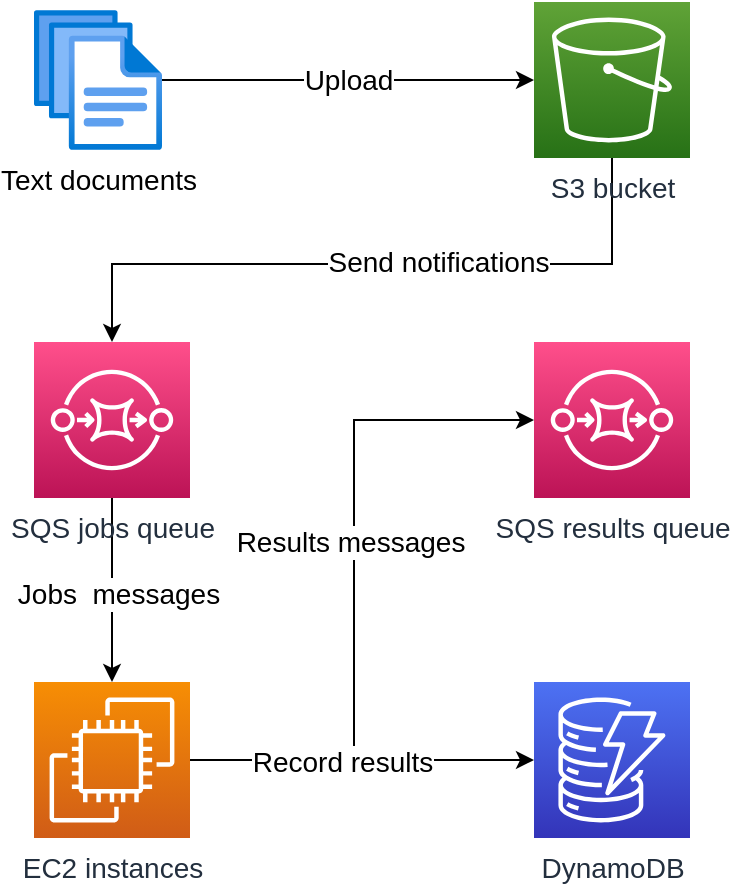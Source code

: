 <mxfile version="16.1.0" type="github"><diagram id="H6a6_XANF-MBOKgx48TN" name="Page-1"><mxGraphModel dx="946" dy="589" grid="1" gridSize="10" guides="1" tooltips="1" connect="1" arrows="1" fold="1" page="1" pageScale="1" pageWidth="827" pageHeight="1169" background="#ffffff" math="0" shadow="0"><root><mxCell id="0"/><mxCell id="1" parent="0"/><mxCell id="xap1ZQhslHR1FO6LcGJ1-21" style="edgeStyle=orthogonalEdgeStyle;rounded=0;orthogonalLoop=1;jettySize=auto;html=1;fontSize=14;" parent="1" source="xap1ZQhslHR1FO6LcGJ1-1" target="xap1ZQhslHR1FO6LcGJ1-5" edge="1"><mxGeometry relative="1" as="geometry"><Array as="points"><mxPoint x="250" y="489"/><mxPoint x="250" y="319"/></Array></mxGeometry></mxCell><mxCell id="xap1ZQhslHR1FO6LcGJ1-22" value="Results messages" style="edgeLabel;html=1;align=center;verticalAlign=middle;resizable=0;points=[];fontSize=14;" parent="xap1ZQhslHR1FO6LcGJ1-21" vertex="1" connectable="0"><mxGeometry x="0.118" y="2" relative="1" as="geometry"><mxPoint as="offset"/></mxGeometry></mxCell><mxCell id="xap1ZQhslHR1FO6LcGJ1-1" value="EC2 instances" style="sketch=0;points=[[0,0,0],[0.25,0,0],[0.5,0,0],[0.75,0,0],[1,0,0],[0,1,0],[0.25,1,0],[0.5,1,0],[0.75,1,0],[1,1,0],[0,0.25,0],[0,0.5,0],[0,0.75,0],[1,0.25,0],[1,0.5,0],[1,0.75,0]];outlineConnect=0;fontColor=#232F3E;gradientColor=#F78E04;gradientDirection=north;fillColor=#D05C17;strokeColor=#ffffff;dashed=0;verticalLabelPosition=bottom;verticalAlign=top;align=center;html=1;fontSize=14;fontStyle=0;aspect=fixed;shape=mxgraph.aws4.resourceIcon;resIcon=mxgraph.aws4.ec2;" parent="1" vertex="1"><mxGeometry x="90" y="450" width="78" height="78" as="geometry"/></mxCell><mxCell id="xap1ZQhslHR1FO6LcGJ1-2" value="DynamoDB" style="sketch=0;points=[[0,0,0],[0.25,0,0],[0.5,0,0],[0.75,0,0],[1,0,0],[0,1,0],[0.25,1,0],[0.5,1,0],[0.75,1,0],[1,1,0],[0,0.25,0],[0,0.5,0],[0,0.75,0],[1,0.25,0],[1,0.5,0],[1,0.75,0]];outlineConnect=0;fontColor=#232F3E;gradientColor=#4D72F3;gradientDirection=north;fillColor=#3334B9;strokeColor=#ffffff;dashed=0;verticalLabelPosition=bottom;verticalAlign=top;align=center;html=1;fontSize=14;fontStyle=0;aspect=fixed;shape=mxgraph.aws4.resourceIcon;resIcon=mxgraph.aws4.dynamodb;" parent="1" vertex="1"><mxGeometry x="340" y="450" width="78" height="78" as="geometry"/></mxCell><mxCell id="xap1ZQhslHR1FO6LcGJ1-13" value="" style="edgeStyle=orthogonalEdgeStyle;rounded=0;orthogonalLoop=1;jettySize=auto;html=1;fontSize=14;" parent="1" source="xap1ZQhslHR1FO6LcGJ1-3" target="xap1ZQhslHR1FO6LcGJ1-4" edge="1"><mxGeometry relative="1" as="geometry"><Array as="points"><mxPoint x="129" y="241"/></Array></mxGeometry></mxCell><mxCell id="xap1ZQhslHR1FO6LcGJ1-14" value="Send notifications" style="edgeLabel;html=1;align=center;verticalAlign=middle;resizable=0;points=[];fontSize=14;" parent="xap1ZQhslHR1FO6LcGJ1-13" vertex="1" connectable="0"><mxGeometry x="-0.182" y="-1" relative="1" as="geometry"><mxPoint as="offset"/></mxGeometry></mxCell><mxCell id="xap1ZQhslHR1FO6LcGJ1-16" value="" style="edgeStyle=orthogonalEdgeStyle;rounded=0;orthogonalLoop=1;jettySize=auto;html=1;fontSize=14;" parent="1" source="xap1ZQhslHR1FO6LcGJ1-4" target="xap1ZQhslHR1FO6LcGJ1-1" edge="1"><mxGeometry relative="1" as="geometry"/></mxCell><mxCell id="xap1ZQhslHR1FO6LcGJ1-17" value="Jobs&amp;nbsp; messages" style="edgeLabel;html=1;align=center;verticalAlign=middle;resizable=0;points=[];fontSize=14;" parent="xap1ZQhslHR1FO6LcGJ1-16" vertex="1" connectable="0"><mxGeometry x="0.043" y="3" relative="1" as="geometry"><mxPoint as="offset"/></mxGeometry></mxCell><mxCell id="xap1ZQhslHR1FO6LcGJ1-4" value="SQS jobs queue" style="sketch=0;points=[[0,0,0],[0.25,0,0],[0.5,0,0],[0.75,0,0],[1,0,0],[0,1,0],[0.25,1,0],[0.5,1,0],[0.75,1,0],[1,1,0],[0,0.25,0],[0,0.5,0],[0,0.75,0],[1,0.25,0],[1,0.5,0],[1,0.75,0]];outlineConnect=0;fontColor=#232F3E;gradientColor=#FF4F8B;gradientDirection=north;fillColor=#BC1356;strokeColor=#ffffff;dashed=0;verticalLabelPosition=bottom;verticalAlign=top;align=center;html=1;fontSize=14;fontStyle=0;aspect=fixed;shape=mxgraph.aws4.resourceIcon;resIcon=mxgraph.aws4.sqs;" parent="1" vertex="1"><mxGeometry x="90" y="280" width="78" height="78" as="geometry"/></mxCell><mxCell id="xap1ZQhslHR1FO6LcGJ1-5" value="SQS results queue" style="sketch=0;points=[[0,0,0],[0.25,0,0],[0.5,0,0],[0.75,0,0],[1,0,0],[0,1,0],[0.25,1,0],[0.5,1,0],[0.75,1,0],[1,1,0],[0,0.25,0],[0,0.5,0],[0,0.75,0],[1,0.25,0],[1,0.5,0],[1,0.75,0]];outlineConnect=0;fontColor=#232F3E;gradientColor=#FF4F8B;gradientDirection=north;fillColor=#BC1356;strokeColor=#ffffff;dashed=0;verticalLabelPosition=bottom;verticalAlign=top;align=center;html=1;fontSize=14;fontStyle=0;aspect=fixed;shape=mxgraph.aws4.resourceIcon;resIcon=mxgraph.aws4.sqs;" parent="1" vertex="1"><mxGeometry x="340" y="280" width="78" height="78" as="geometry"/></mxCell><mxCell id="xap1ZQhslHR1FO6LcGJ1-11" value="" style="edgeStyle=orthogonalEdgeStyle;rounded=0;orthogonalLoop=1;jettySize=auto;html=1;fontSize=14;" parent="1" source="xap1ZQhslHR1FO6LcGJ1-6" target="xap1ZQhslHR1FO6LcGJ1-3" edge="1"><mxGeometry relative="1" as="geometry"/></mxCell><mxCell id="xap1ZQhslHR1FO6LcGJ1-12" value="Upload" style="edgeLabel;html=1;align=center;verticalAlign=middle;resizable=0;points=[];fontSize=14;" parent="xap1ZQhslHR1FO6LcGJ1-11" vertex="1" connectable="0"><mxGeometry relative="1" as="geometry"><mxPoint as="offset"/></mxGeometry></mxCell><mxCell id="xap1ZQhslHR1FO6LcGJ1-19" value="" style="edgeStyle=orthogonalEdgeStyle;rounded=0;orthogonalLoop=1;jettySize=auto;html=1;fontSize=14;verticalAlign=middle;labelPosition=center;verticalLabelPosition=bottom;align=center;entryX=0;entryY=0.5;entryDx=0;entryDy=0;entryPerimeter=0;" parent="1" source="xap1ZQhslHR1FO6LcGJ1-1" target="xap1ZQhslHR1FO6LcGJ1-2" edge="1"><mxGeometry relative="1" as="geometry"><mxPoint x="320" y="489" as="targetPoint"/><Array as="points"/></mxGeometry></mxCell><mxCell id="xap1ZQhslHR1FO6LcGJ1-20" value="Record results" style="edgeLabel;html=1;align=center;verticalAlign=middle;resizable=0;points=[];fontSize=14;" parent="xap1ZQhslHR1FO6LcGJ1-19" vertex="1" connectable="0"><mxGeometry x="-0.118" y="-1" relative="1" as="geometry"><mxPoint as="offset"/></mxGeometry></mxCell><mxCell id="xap1ZQhslHR1FO6LcGJ1-6" value="Text documents" style="aspect=fixed;html=1;points=[];align=center;image;fontSize=14;image=img/lib/azure2/general/Files.svg;" parent="1" vertex="1"><mxGeometry x="90" y="114" width="64" height="70" as="geometry"/></mxCell><mxCell id="xap1ZQhslHR1FO6LcGJ1-3" value="S3 bucket" style="sketch=0;points=[[0,0,0],[0.25,0,0],[0.5,0,0],[0.75,0,0],[1,0,0],[0,1,0],[0.25,1,0],[0.5,1,0],[0.75,1,0],[1,1,0],[0,0.25,0],[0,0.5,0],[0,0.75,0],[1,0.25,0],[1,0.5,0],[1,0.75,0]];outlineConnect=0;fontColor=#232F3E;gradientColor=#60A337;gradientDirection=north;fillColor=#277116;strokeColor=#ffffff;dashed=0;verticalLabelPosition=bottom;verticalAlign=top;align=center;html=1;fontSize=14;fontStyle=0;aspect=fixed;shape=mxgraph.aws4.resourceIcon;resIcon=mxgraph.aws4.s3;" parent="1" vertex="1"><mxGeometry x="340" y="110" width="78" height="78" as="geometry"/></mxCell></root></mxGraphModel></diagram></mxfile>